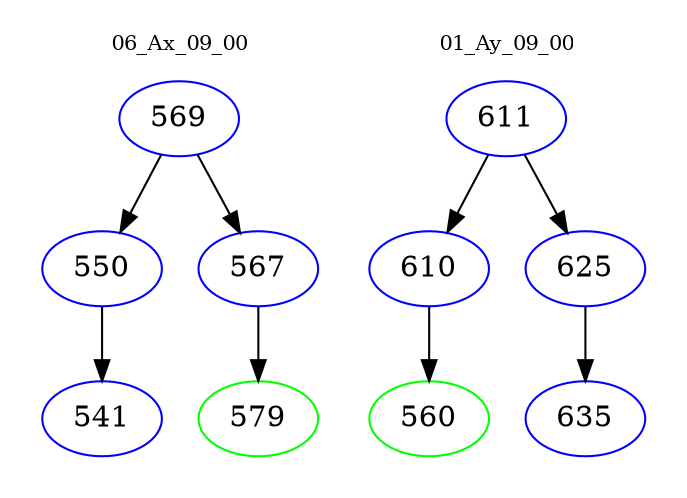 digraph{
subgraph cluster_0 {
color = white
label = "06_Ax_09_00";
fontsize=10;
T0_569 [label="569", color="blue"]
T0_569 -> T0_550 [color="black"]
T0_550 [label="550", color="blue"]
T0_550 -> T0_541 [color="black"]
T0_541 [label="541", color="blue"]
T0_569 -> T0_567 [color="black"]
T0_567 [label="567", color="blue"]
T0_567 -> T0_579 [color="black"]
T0_579 [label="579", color="green"]
}
subgraph cluster_1 {
color = white
label = "01_Ay_09_00";
fontsize=10;
T1_611 [label="611", color="blue"]
T1_611 -> T1_610 [color="black"]
T1_610 [label="610", color="blue"]
T1_610 -> T1_560 [color="black"]
T1_560 [label="560", color="green"]
T1_611 -> T1_625 [color="black"]
T1_625 [label="625", color="blue"]
T1_625 -> T1_635 [color="black"]
T1_635 [label="635", color="blue"]
}
}
